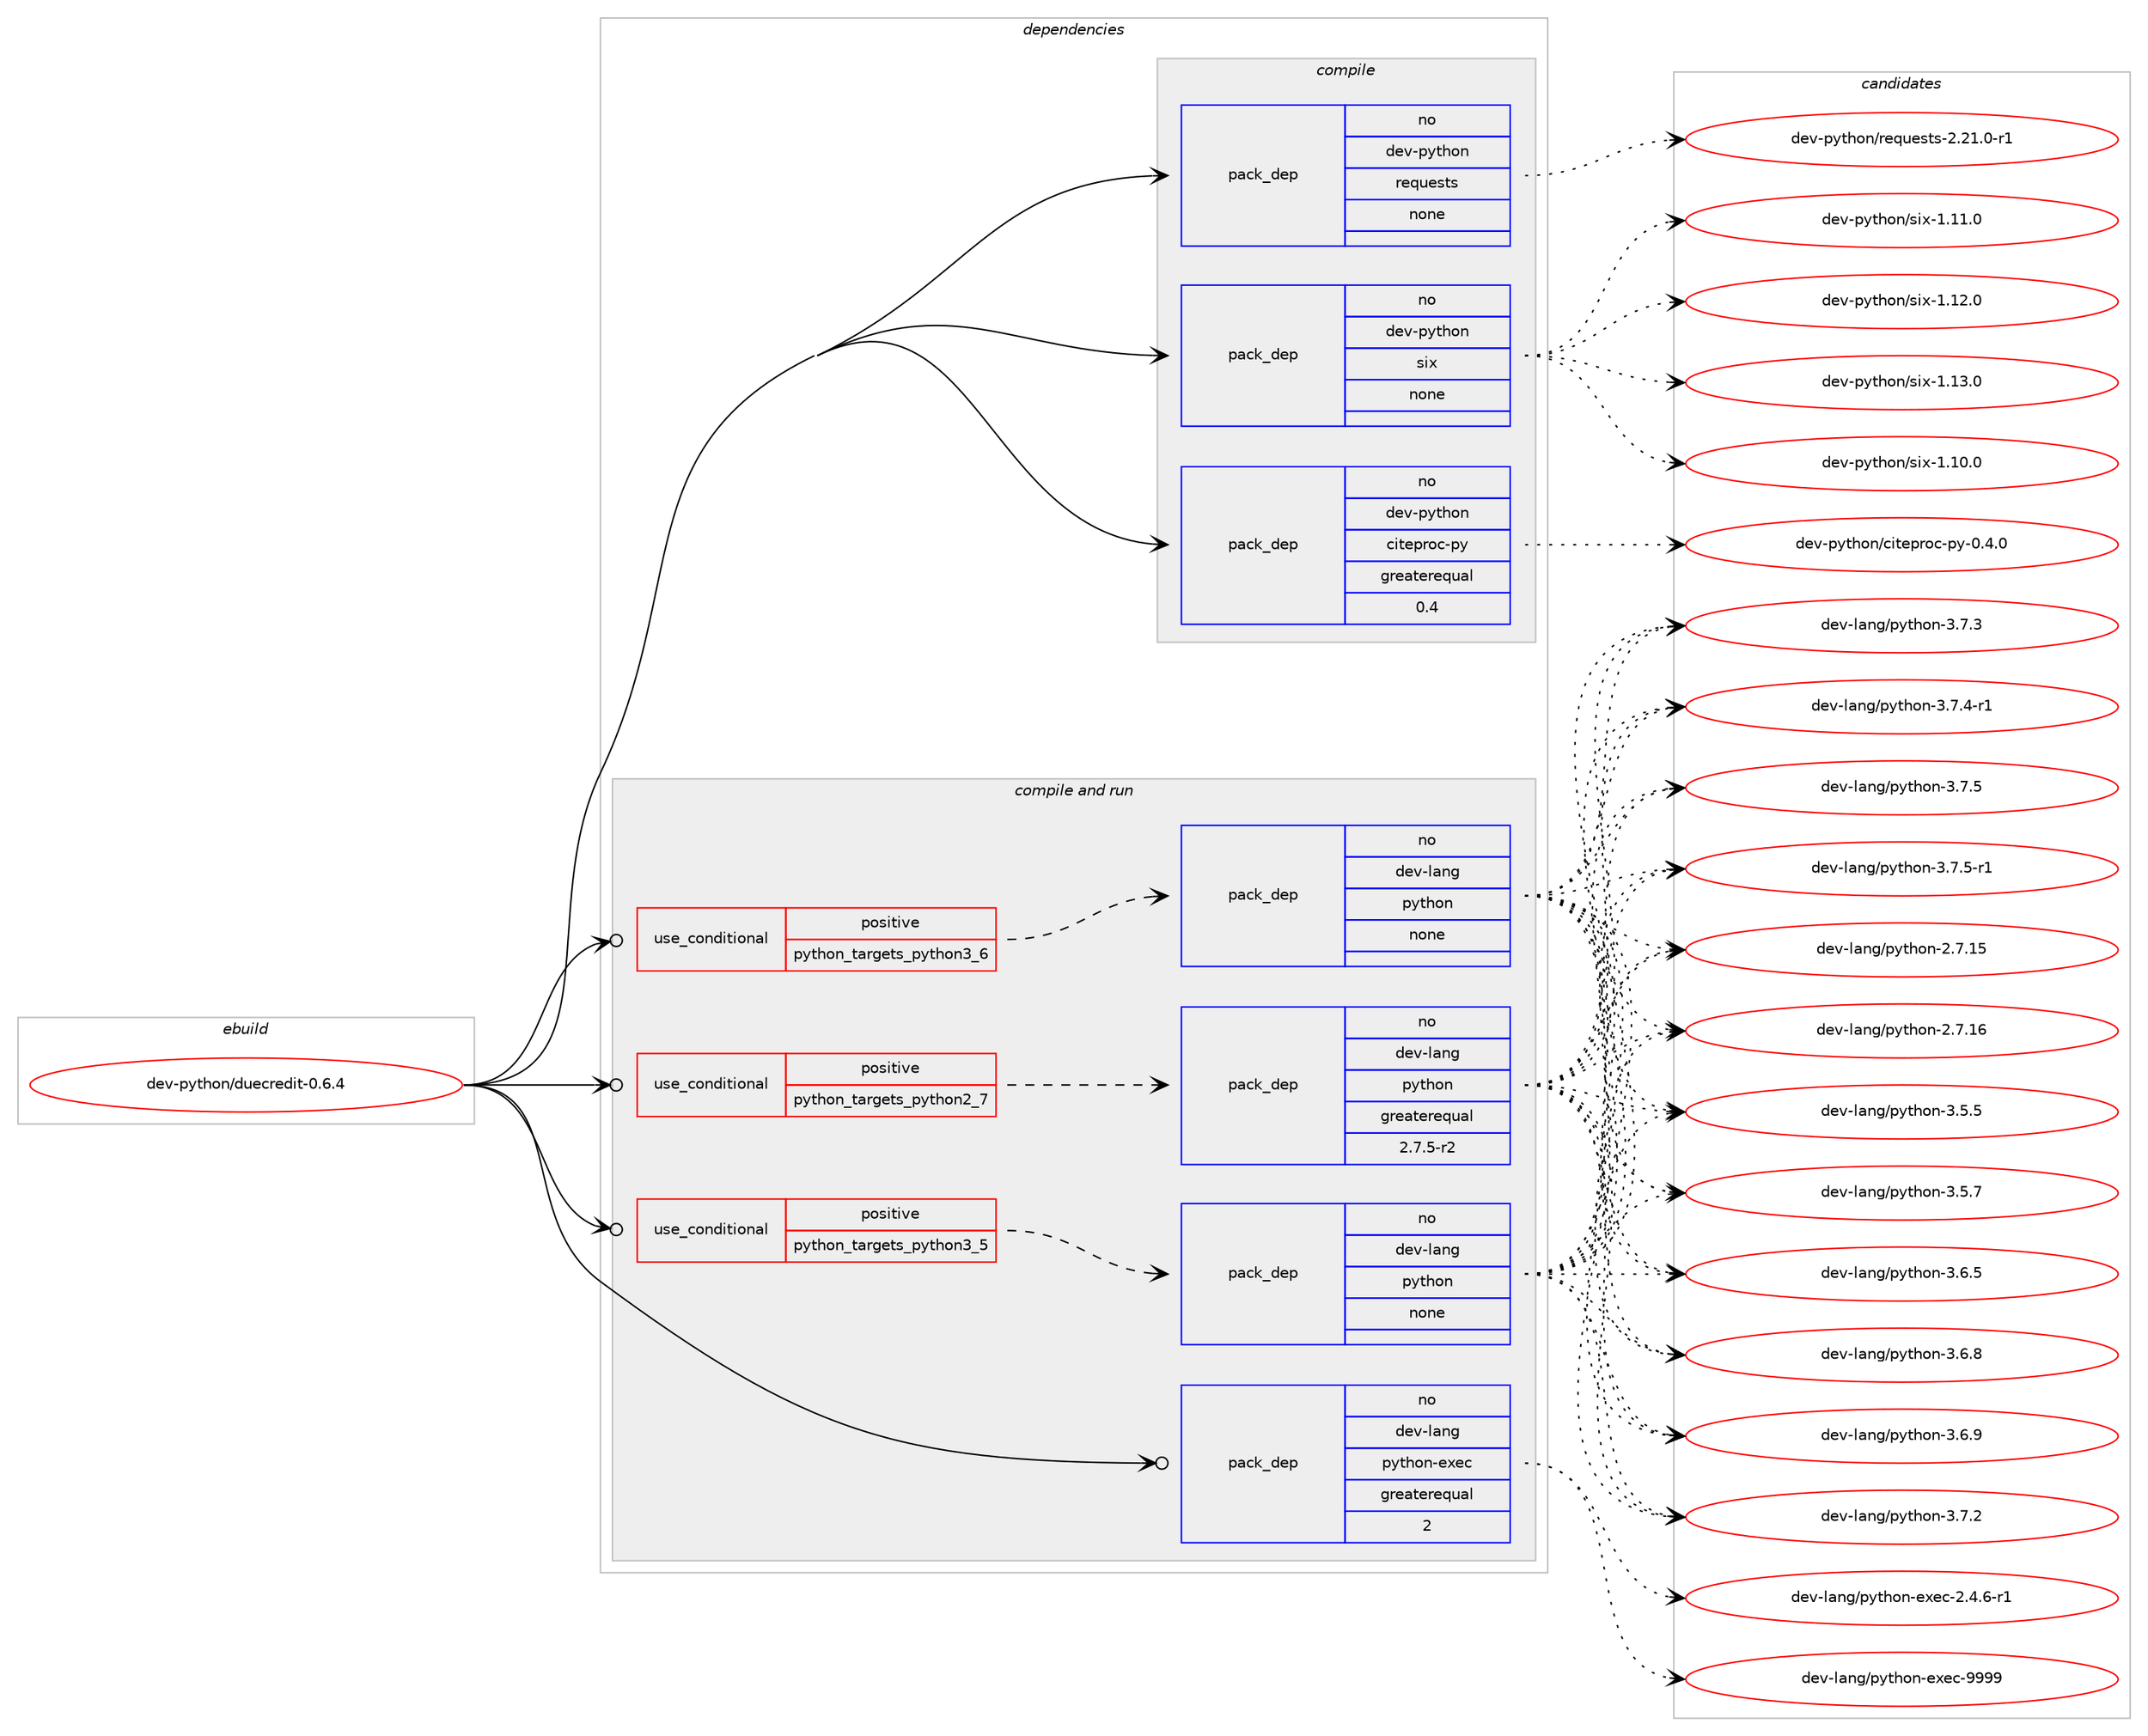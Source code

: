 digraph prolog {

# *************
# Graph options
# *************

newrank=true;
concentrate=true;
compound=true;
graph [rankdir=LR,fontname=Helvetica,fontsize=10,ranksep=1.5];#, ranksep=2.5, nodesep=0.2];
edge  [arrowhead=vee];
node  [fontname=Helvetica,fontsize=10];

# **********
# The ebuild
# **********

subgraph cluster_leftcol {
color=gray;
rank=same;
label=<<i>ebuild</i>>;
id [label="dev-python/duecredit-0.6.4", color=red, width=4, href="../dev-python/duecredit-0.6.4.svg"];
}

# ****************
# The dependencies
# ****************

subgraph cluster_midcol {
color=gray;
label=<<i>dependencies</i>>;
subgraph cluster_compile {
fillcolor="#eeeeee";
style=filled;
label=<<i>compile</i>>;
subgraph pack452257 {
dependency602908 [label=<<TABLE BORDER="0" CELLBORDER="1" CELLSPACING="0" CELLPADDING="4" WIDTH="220"><TR><TD ROWSPAN="6" CELLPADDING="30">pack_dep</TD></TR><TR><TD WIDTH="110">no</TD></TR><TR><TD>dev-python</TD></TR><TR><TD>citeproc-py</TD></TR><TR><TD>greaterequal</TD></TR><TR><TD>0.4</TD></TR></TABLE>>, shape=none, color=blue];
}
id:e -> dependency602908:w [weight=20,style="solid",arrowhead="vee"];
subgraph pack452258 {
dependency602909 [label=<<TABLE BORDER="0" CELLBORDER="1" CELLSPACING="0" CELLPADDING="4" WIDTH="220"><TR><TD ROWSPAN="6" CELLPADDING="30">pack_dep</TD></TR><TR><TD WIDTH="110">no</TD></TR><TR><TD>dev-python</TD></TR><TR><TD>requests</TD></TR><TR><TD>none</TD></TR><TR><TD></TD></TR></TABLE>>, shape=none, color=blue];
}
id:e -> dependency602909:w [weight=20,style="solid",arrowhead="vee"];
subgraph pack452259 {
dependency602910 [label=<<TABLE BORDER="0" CELLBORDER="1" CELLSPACING="0" CELLPADDING="4" WIDTH="220"><TR><TD ROWSPAN="6" CELLPADDING="30">pack_dep</TD></TR><TR><TD WIDTH="110">no</TD></TR><TR><TD>dev-python</TD></TR><TR><TD>six</TD></TR><TR><TD>none</TD></TR><TR><TD></TD></TR></TABLE>>, shape=none, color=blue];
}
id:e -> dependency602910:w [weight=20,style="solid",arrowhead="vee"];
}
subgraph cluster_compileandrun {
fillcolor="#eeeeee";
style=filled;
label=<<i>compile and run</i>>;
subgraph cond138857 {
dependency602911 [label=<<TABLE BORDER="0" CELLBORDER="1" CELLSPACING="0" CELLPADDING="4"><TR><TD ROWSPAN="3" CELLPADDING="10">use_conditional</TD></TR><TR><TD>positive</TD></TR><TR><TD>python_targets_python2_7</TD></TR></TABLE>>, shape=none, color=red];
subgraph pack452260 {
dependency602912 [label=<<TABLE BORDER="0" CELLBORDER="1" CELLSPACING="0" CELLPADDING="4" WIDTH="220"><TR><TD ROWSPAN="6" CELLPADDING="30">pack_dep</TD></TR><TR><TD WIDTH="110">no</TD></TR><TR><TD>dev-lang</TD></TR><TR><TD>python</TD></TR><TR><TD>greaterequal</TD></TR><TR><TD>2.7.5-r2</TD></TR></TABLE>>, shape=none, color=blue];
}
dependency602911:e -> dependency602912:w [weight=20,style="dashed",arrowhead="vee"];
}
id:e -> dependency602911:w [weight=20,style="solid",arrowhead="odotvee"];
subgraph cond138858 {
dependency602913 [label=<<TABLE BORDER="0" CELLBORDER="1" CELLSPACING="0" CELLPADDING="4"><TR><TD ROWSPAN="3" CELLPADDING="10">use_conditional</TD></TR><TR><TD>positive</TD></TR><TR><TD>python_targets_python3_5</TD></TR></TABLE>>, shape=none, color=red];
subgraph pack452261 {
dependency602914 [label=<<TABLE BORDER="0" CELLBORDER="1" CELLSPACING="0" CELLPADDING="4" WIDTH="220"><TR><TD ROWSPAN="6" CELLPADDING="30">pack_dep</TD></TR><TR><TD WIDTH="110">no</TD></TR><TR><TD>dev-lang</TD></TR><TR><TD>python</TD></TR><TR><TD>none</TD></TR><TR><TD></TD></TR></TABLE>>, shape=none, color=blue];
}
dependency602913:e -> dependency602914:w [weight=20,style="dashed",arrowhead="vee"];
}
id:e -> dependency602913:w [weight=20,style="solid",arrowhead="odotvee"];
subgraph cond138859 {
dependency602915 [label=<<TABLE BORDER="0" CELLBORDER="1" CELLSPACING="0" CELLPADDING="4"><TR><TD ROWSPAN="3" CELLPADDING="10">use_conditional</TD></TR><TR><TD>positive</TD></TR><TR><TD>python_targets_python3_6</TD></TR></TABLE>>, shape=none, color=red];
subgraph pack452262 {
dependency602916 [label=<<TABLE BORDER="0" CELLBORDER="1" CELLSPACING="0" CELLPADDING="4" WIDTH="220"><TR><TD ROWSPAN="6" CELLPADDING="30">pack_dep</TD></TR><TR><TD WIDTH="110">no</TD></TR><TR><TD>dev-lang</TD></TR><TR><TD>python</TD></TR><TR><TD>none</TD></TR><TR><TD></TD></TR></TABLE>>, shape=none, color=blue];
}
dependency602915:e -> dependency602916:w [weight=20,style="dashed",arrowhead="vee"];
}
id:e -> dependency602915:w [weight=20,style="solid",arrowhead="odotvee"];
subgraph pack452263 {
dependency602917 [label=<<TABLE BORDER="0" CELLBORDER="1" CELLSPACING="0" CELLPADDING="4" WIDTH="220"><TR><TD ROWSPAN="6" CELLPADDING="30">pack_dep</TD></TR><TR><TD WIDTH="110">no</TD></TR><TR><TD>dev-lang</TD></TR><TR><TD>python-exec</TD></TR><TR><TD>greaterequal</TD></TR><TR><TD>2</TD></TR></TABLE>>, shape=none, color=blue];
}
id:e -> dependency602917:w [weight=20,style="solid",arrowhead="odotvee"];
}
subgraph cluster_run {
fillcolor="#eeeeee";
style=filled;
label=<<i>run</i>>;
}
}

# **************
# The candidates
# **************

subgraph cluster_choices {
rank=same;
color=gray;
label=<<i>candidates</i>>;

subgraph choice452257 {
color=black;
nodesep=1;
choice1001011184511212111610411111047991051161011121141119945112121454846524648 [label="dev-python/citeproc-py-0.4.0", color=red, width=4,href="../dev-python/citeproc-py-0.4.0.svg"];
dependency602908:e -> choice1001011184511212111610411111047991051161011121141119945112121454846524648:w [style=dotted,weight="100"];
}
subgraph choice452258 {
color=black;
nodesep=1;
choice1001011184511212111610411111047114101113117101115116115455046504946484511449 [label="dev-python/requests-2.21.0-r1", color=red, width=4,href="../dev-python/requests-2.21.0-r1.svg"];
dependency602909:e -> choice1001011184511212111610411111047114101113117101115116115455046504946484511449:w [style=dotted,weight="100"];
}
subgraph choice452259 {
color=black;
nodesep=1;
choice100101118451121211161041111104711510512045494649484648 [label="dev-python/six-1.10.0", color=red, width=4,href="../dev-python/six-1.10.0.svg"];
choice100101118451121211161041111104711510512045494649494648 [label="dev-python/six-1.11.0", color=red, width=4,href="../dev-python/six-1.11.0.svg"];
choice100101118451121211161041111104711510512045494649504648 [label="dev-python/six-1.12.0", color=red, width=4,href="../dev-python/six-1.12.0.svg"];
choice100101118451121211161041111104711510512045494649514648 [label="dev-python/six-1.13.0", color=red, width=4,href="../dev-python/six-1.13.0.svg"];
dependency602910:e -> choice100101118451121211161041111104711510512045494649484648:w [style=dotted,weight="100"];
dependency602910:e -> choice100101118451121211161041111104711510512045494649494648:w [style=dotted,weight="100"];
dependency602910:e -> choice100101118451121211161041111104711510512045494649504648:w [style=dotted,weight="100"];
dependency602910:e -> choice100101118451121211161041111104711510512045494649514648:w [style=dotted,weight="100"];
}
subgraph choice452260 {
color=black;
nodesep=1;
choice10010111845108971101034711212111610411111045504655464953 [label="dev-lang/python-2.7.15", color=red, width=4,href="../dev-lang/python-2.7.15.svg"];
choice10010111845108971101034711212111610411111045504655464954 [label="dev-lang/python-2.7.16", color=red, width=4,href="../dev-lang/python-2.7.16.svg"];
choice100101118451089711010347112121116104111110455146534653 [label="dev-lang/python-3.5.5", color=red, width=4,href="../dev-lang/python-3.5.5.svg"];
choice100101118451089711010347112121116104111110455146534655 [label="dev-lang/python-3.5.7", color=red, width=4,href="../dev-lang/python-3.5.7.svg"];
choice100101118451089711010347112121116104111110455146544653 [label="dev-lang/python-3.6.5", color=red, width=4,href="../dev-lang/python-3.6.5.svg"];
choice100101118451089711010347112121116104111110455146544656 [label="dev-lang/python-3.6.8", color=red, width=4,href="../dev-lang/python-3.6.8.svg"];
choice100101118451089711010347112121116104111110455146544657 [label="dev-lang/python-3.6.9", color=red, width=4,href="../dev-lang/python-3.6.9.svg"];
choice100101118451089711010347112121116104111110455146554650 [label="dev-lang/python-3.7.2", color=red, width=4,href="../dev-lang/python-3.7.2.svg"];
choice100101118451089711010347112121116104111110455146554651 [label="dev-lang/python-3.7.3", color=red, width=4,href="../dev-lang/python-3.7.3.svg"];
choice1001011184510897110103471121211161041111104551465546524511449 [label="dev-lang/python-3.7.4-r1", color=red, width=4,href="../dev-lang/python-3.7.4-r1.svg"];
choice100101118451089711010347112121116104111110455146554653 [label="dev-lang/python-3.7.5", color=red, width=4,href="../dev-lang/python-3.7.5.svg"];
choice1001011184510897110103471121211161041111104551465546534511449 [label="dev-lang/python-3.7.5-r1", color=red, width=4,href="../dev-lang/python-3.7.5-r1.svg"];
dependency602912:e -> choice10010111845108971101034711212111610411111045504655464953:w [style=dotted,weight="100"];
dependency602912:e -> choice10010111845108971101034711212111610411111045504655464954:w [style=dotted,weight="100"];
dependency602912:e -> choice100101118451089711010347112121116104111110455146534653:w [style=dotted,weight="100"];
dependency602912:e -> choice100101118451089711010347112121116104111110455146534655:w [style=dotted,weight="100"];
dependency602912:e -> choice100101118451089711010347112121116104111110455146544653:w [style=dotted,weight="100"];
dependency602912:e -> choice100101118451089711010347112121116104111110455146544656:w [style=dotted,weight="100"];
dependency602912:e -> choice100101118451089711010347112121116104111110455146544657:w [style=dotted,weight="100"];
dependency602912:e -> choice100101118451089711010347112121116104111110455146554650:w [style=dotted,weight="100"];
dependency602912:e -> choice100101118451089711010347112121116104111110455146554651:w [style=dotted,weight="100"];
dependency602912:e -> choice1001011184510897110103471121211161041111104551465546524511449:w [style=dotted,weight="100"];
dependency602912:e -> choice100101118451089711010347112121116104111110455146554653:w [style=dotted,weight="100"];
dependency602912:e -> choice1001011184510897110103471121211161041111104551465546534511449:w [style=dotted,weight="100"];
}
subgraph choice452261 {
color=black;
nodesep=1;
choice10010111845108971101034711212111610411111045504655464953 [label="dev-lang/python-2.7.15", color=red, width=4,href="../dev-lang/python-2.7.15.svg"];
choice10010111845108971101034711212111610411111045504655464954 [label="dev-lang/python-2.7.16", color=red, width=4,href="../dev-lang/python-2.7.16.svg"];
choice100101118451089711010347112121116104111110455146534653 [label="dev-lang/python-3.5.5", color=red, width=4,href="../dev-lang/python-3.5.5.svg"];
choice100101118451089711010347112121116104111110455146534655 [label="dev-lang/python-3.5.7", color=red, width=4,href="../dev-lang/python-3.5.7.svg"];
choice100101118451089711010347112121116104111110455146544653 [label="dev-lang/python-3.6.5", color=red, width=4,href="../dev-lang/python-3.6.5.svg"];
choice100101118451089711010347112121116104111110455146544656 [label="dev-lang/python-3.6.8", color=red, width=4,href="../dev-lang/python-3.6.8.svg"];
choice100101118451089711010347112121116104111110455146544657 [label="dev-lang/python-3.6.9", color=red, width=4,href="../dev-lang/python-3.6.9.svg"];
choice100101118451089711010347112121116104111110455146554650 [label="dev-lang/python-3.7.2", color=red, width=4,href="../dev-lang/python-3.7.2.svg"];
choice100101118451089711010347112121116104111110455146554651 [label="dev-lang/python-3.7.3", color=red, width=4,href="../dev-lang/python-3.7.3.svg"];
choice1001011184510897110103471121211161041111104551465546524511449 [label="dev-lang/python-3.7.4-r1", color=red, width=4,href="../dev-lang/python-3.7.4-r1.svg"];
choice100101118451089711010347112121116104111110455146554653 [label="dev-lang/python-3.7.5", color=red, width=4,href="../dev-lang/python-3.7.5.svg"];
choice1001011184510897110103471121211161041111104551465546534511449 [label="dev-lang/python-3.7.5-r1", color=red, width=4,href="../dev-lang/python-3.7.5-r1.svg"];
dependency602914:e -> choice10010111845108971101034711212111610411111045504655464953:w [style=dotted,weight="100"];
dependency602914:e -> choice10010111845108971101034711212111610411111045504655464954:w [style=dotted,weight="100"];
dependency602914:e -> choice100101118451089711010347112121116104111110455146534653:w [style=dotted,weight="100"];
dependency602914:e -> choice100101118451089711010347112121116104111110455146534655:w [style=dotted,weight="100"];
dependency602914:e -> choice100101118451089711010347112121116104111110455146544653:w [style=dotted,weight="100"];
dependency602914:e -> choice100101118451089711010347112121116104111110455146544656:w [style=dotted,weight="100"];
dependency602914:e -> choice100101118451089711010347112121116104111110455146544657:w [style=dotted,weight="100"];
dependency602914:e -> choice100101118451089711010347112121116104111110455146554650:w [style=dotted,weight="100"];
dependency602914:e -> choice100101118451089711010347112121116104111110455146554651:w [style=dotted,weight="100"];
dependency602914:e -> choice1001011184510897110103471121211161041111104551465546524511449:w [style=dotted,weight="100"];
dependency602914:e -> choice100101118451089711010347112121116104111110455146554653:w [style=dotted,weight="100"];
dependency602914:e -> choice1001011184510897110103471121211161041111104551465546534511449:w [style=dotted,weight="100"];
}
subgraph choice452262 {
color=black;
nodesep=1;
choice10010111845108971101034711212111610411111045504655464953 [label="dev-lang/python-2.7.15", color=red, width=4,href="../dev-lang/python-2.7.15.svg"];
choice10010111845108971101034711212111610411111045504655464954 [label="dev-lang/python-2.7.16", color=red, width=4,href="../dev-lang/python-2.7.16.svg"];
choice100101118451089711010347112121116104111110455146534653 [label="dev-lang/python-3.5.5", color=red, width=4,href="../dev-lang/python-3.5.5.svg"];
choice100101118451089711010347112121116104111110455146534655 [label="dev-lang/python-3.5.7", color=red, width=4,href="../dev-lang/python-3.5.7.svg"];
choice100101118451089711010347112121116104111110455146544653 [label="dev-lang/python-3.6.5", color=red, width=4,href="../dev-lang/python-3.6.5.svg"];
choice100101118451089711010347112121116104111110455146544656 [label="dev-lang/python-3.6.8", color=red, width=4,href="../dev-lang/python-3.6.8.svg"];
choice100101118451089711010347112121116104111110455146544657 [label="dev-lang/python-3.6.9", color=red, width=4,href="../dev-lang/python-3.6.9.svg"];
choice100101118451089711010347112121116104111110455146554650 [label="dev-lang/python-3.7.2", color=red, width=4,href="../dev-lang/python-3.7.2.svg"];
choice100101118451089711010347112121116104111110455146554651 [label="dev-lang/python-3.7.3", color=red, width=4,href="../dev-lang/python-3.7.3.svg"];
choice1001011184510897110103471121211161041111104551465546524511449 [label="dev-lang/python-3.7.4-r1", color=red, width=4,href="../dev-lang/python-3.7.4-r1.svg"];
choice100101118451089711010347112121116104111110455146554653 [label="dev-lang/python-3.7.5", color=red, width=4,href="../dev-lang/python-3.7.5.svg"];
choice1001011184510897110103471121211161041111104551465546534511449 [label="dev-lang/python-3.7.5-r1", color=red, width=4,href="../dev-lang/python-3.7.5-r1.svg"];
dependency602916:e -> choice10010111845108971101034711212111610411111045504655464953:w [style=dotted,weight="100"];
dependency602916:e -> choice10010111845108971101034711212111610411111045504655464954:w [style=dotted,weight="100"];
dependency602916:e -> choice100101118451089711010347112121116104111110455146534653:w [style=dotted,weight="100"];
dependency602916:e -> choice100101118451089711010347112121116104111110455146534655:w [style=dotted,weight="100"];
dependency602916:e -> choice100101118451089711010347112121116104111110455146544653:w [style=dotted,weight="100"];
dependency602916:e -> choice100101118451089711010347112121116104111110455146544656:w [style=dotted,weight="100"];
dependency602916:e -> choice100101118451089711010347112121116104111110455146544657:w [style=dotted,weight="100"];
dependency602916:e -> choice100101118451089711010347112121116104111110455146554650:w [style=dotted,weight="100"];
dependency602916:e -> choice100101118451089711010347112121116104111110455146554651:w [style=dotted,weight="100"];
dependency602916:e -> choice1001011184510897110103471121211161041111104551465546524511449:w [style=dotted,weight="100"];
dependency602916:e -> choice100101118451089711010347112121116104111110455146554653:w [style=dotted,weight="100"];
dependency602916:e -> choice1001011184510897110103471121211161041111104551465546534511449:w [style=dotted,weight="100"];
}
subgraph choice452263 {
color=black;
nodesep=1;
choice10010111845108971101034711212111610411111045101120101994550465246544511449 [label="dev-lang/python-exec-2.4.6-r1", color=red, width=4,href="../dev-lang/python-exec-2.4.6-r1.svg"];
choice10010111845108971101034711212111610411111045101120101994557575757 [label="dev-lang/python-exec-9999", color=red, width=4,href="../dev-lang/python-exec-9999.svg"];
dependency602917:e -> choice10010111845108971101034711212111610411111045101120101994550465246544511449:w [style=dotted,weight="100"];
dependency602917:e -> choice10010111845108971101034711212111610411111045101120101994557575757:w [style=dotted,weight="100"];
}
}

}
